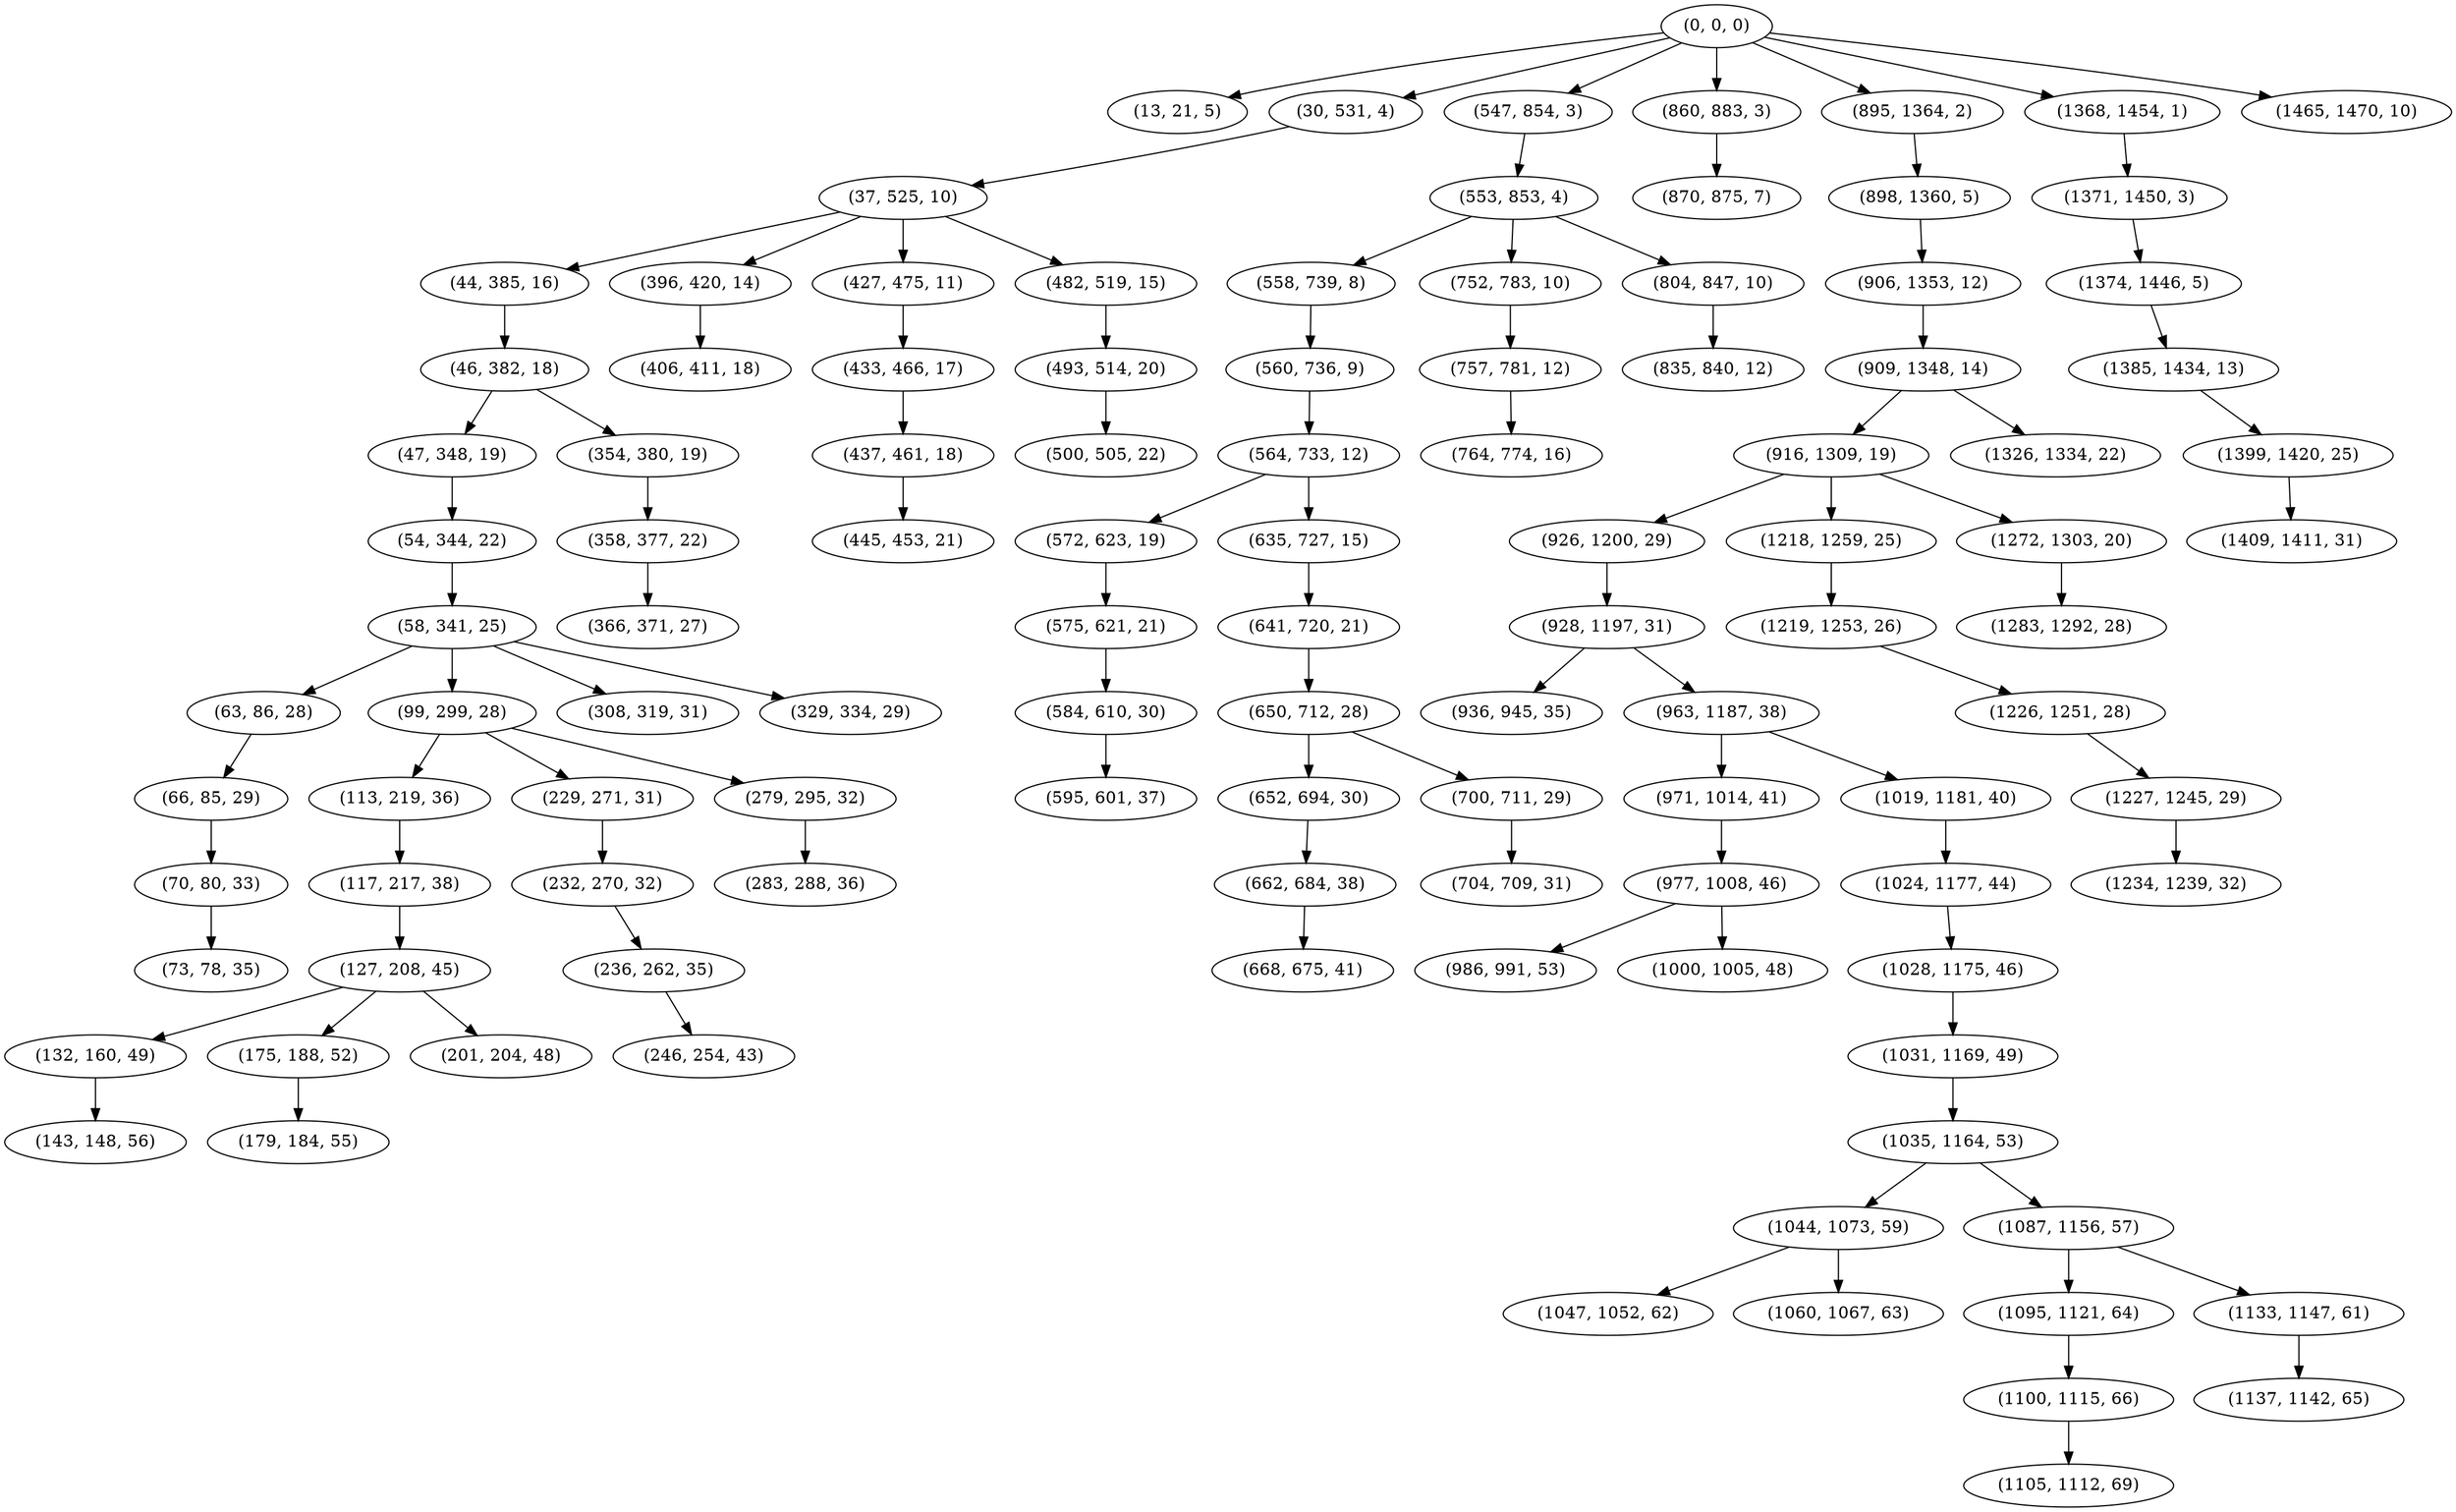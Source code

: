digraph tree {
    "(0, 0, 0)";
    "(13, 21, 5)";
    "(30, 531, 4)";
    "(37, 525, 10)";
    "(44, 385, 16)";
    "(46, 382, 18)";
    "(47, 348, 19)";
    "(54, 344, 22)";
    "(58, 341, 25)";
    "(63, 86, 28)";
    "(66, 85, 29)";
    "(70, 80, 33)";
    "(73, 78, 35)";
    "(99, 299, 28)";
    "(113, 219, 36)";
    "(117, 217, 38)";
    "(127, 208, 45)";
    "(132, 160, 49)";
    "(143, 148, 56)";
    "(175, 188, 52)";
    "(179, 184, 55)";
    "(201, 204, 48)";
    "(229, 271, 31)";
    "(232, 270, 32)";
    "(236, 262, 35)";
    "(246, 254, 43)";
    "(279, 295, 32)";
    "(283, 288, 36)";
    "(308, 319, 31)";
    "(329, 334, 29)";
    "(354, 380, 19)";
    "(358, 377, 22)";
    "(366, 371, 27)";
    "(396, 420, 14)";
    "(406, 411, 18)";
    "(427, 475, 11)";
    "(433, 466, 17)";
    "(437, 461, 18)";
    "(445, 453, 21)";
    "(482, 519, 15)";
    "(493, 514, 20)";
    "(500, 505, 22)";
    "(547, 854, 3)";
    "(553, 853, 4)";
    "(558, 739, 8)";
    "(560, 736, 9)";
    "(564, 733, 12)";
    "(572, 623, 19)";
    "(575, 621, 21)";
    "(584, 610, 30)";
    "(595, 601, 37)";
    "(635, 727, 15)";
    "(641, 720, 21)";
    "(650, 712, 28)";
    "(652, 694, 30)";
    "(662, 684, 38)";
    "(668, 675, 41)";
    "(700, 711, 29)";
    "(704, 709, 31)";
    "(752, 783, 10)";
    "(757, 781, 12)";
    "(764, 774, 16)";
    "(804, 847, 10)";
    "(835, 840, 12)";
    "(860, 883, 3)";
    "(870, 875, 7)";
    "(895, 1364, 2)";
    "(898, 1360, 5)";
    "(906, 1353, 12)";
    "(909, 1348, 14)";
    "(916, 1309, 19)";
    "(926, 1200, 29)";
    "(928, 1197, 31)";
    "(936, 945, 35)";
    "(963, 1187, 38)";
    "(971, 1014, 41)";
    "(977, 1008, 46)";
    "(986, 991, 53)";
    "(1000, 1005, 48)";
    "(1019, 1181, 40)";
    "(1024, 1177, 44)";
    "(1028, 1175, 46)";
    "(1031, 1169, 49)";
    "(1035, 1164, 53)";
    "(1044, 1073, 59)";
    "(1047, 1052, 62)";
    "(1060, 1067, 63)";
    "(1087, 1156, 57)";
    "(1095, 1121, 64)";
    "(1100, 1115, 66)";
    "(1105, 1112, 69)";
    "(1133, 1147, 61)";
    "(1137, 1142, 65)";
    "(1218, 1259, 25)";
    "(1219, 1253, 26)";
    "(1226, 1251, 28)";
    "(1227, 1245, 29)";
    "(1234, 1239, 32)";
    "(1272, 1303, 20)";
    "(1283, 1292, 28)";
    "(1326, 1334, 22)";
    "(1368, 1454, 1)";
    "(1371, 1450, 3)";
    "(1374, 1446, 5)";
    "(1385, 1434, 13)";
    "(1399, 1420, 25)";
    "(1409, 1411, 31)";
    "(1465, 1470, 10)";
    "(0, 0, 0)" -> "(13, 21, 5)";
    "(0, 0, 0)" -> "(30, 531, 4)";
    "(0, 0, 0)" -> "(547, 854, 3)";
    "(0, 0, 0)" -> "(860, 883, 3)";
    "(0, 0, 0)" -> "(895, 1364, 2)";
    "(0, 0, 0)" -> "(1368, 1454, 1)";
    "(0, 0, 0)" -> "(1465, 1470, 10)";
    "(30, 531, 4)" -> "(37, 525, 10)";
    "(37, 525, 10)" -> "(44, 385, 16)";
    "(37, 525, 10)" -> "(396, 420, 14)";
    "(37, 525, 10)" -> "(427, 475, 11)";
    "(37, 525, 10)" -> "(482, 519, 15)";
    "(44, 385, 16)" -> "(46, 382, 18)";
    "(46, 382, 18)" -> "(47, 348, 19)";
    "(46, 382, 18)" -> "(354, 380, 19)";
    "(47, 348, 19)" -> "(54, 344, 22)";
    "(54, 344, 22)" -> "(58, 341, 25)";
    "(58, 341, 25)" -> "(63, 86, 28)";
    "(58, 341, 25)" -> "(99, 299, 28)";
    "(58, 341, 25)" -> "(308, 319, 31)";
    "(58, 341, 25)" -> "(329, 334, 29)";
    "(63, 86, 28)" -> "(66, 85, 29)";
    "(66, 85, 29)" -> "(70, 80, 33)";
    "(70, 80, 33)" -> "(73, 78, 35)";
    "(99, 299, 28)" -> "(113, 219, 36)";
    "(99, 299, 28)" -> "(229, 271, 31)";
    "(99, 299, 28)" -> "(279, 295, 32)";
    "(113, 219, 36)" -> "(117, 217, 38)";
    "(117, 217, 38)" -> "(127, 208, 45)";
    "(127, 208, 45)" -> "(132, 160, 49)";
    "(127, 208, 45)" -> "(175, 188, 52)";
    "(127, 208, 45)" -> "(201, 204, 48)";
    "(132, 160, 49)" -> "(143, 148, 56)";
    "(175, 188, 52)" -> "(179, 184, 55)";
    "(229, 271, 31)" -> "(232, 270, 32)";
    "(232, 270, 32)" -> "(236, 262, 35)";
    "(236, 262, 35)" -> "(246, 254, 43)";
    "(279, 295, 32)" -> "(283, 288, 36)";
    "(354, 380, 19)" -> "(358, 377, 22)";
    "(358, 377, 22)" -> "(366, 371, 27)";
    "(396, 420, 14)" -> "(406, 411, 18)";
    "(427, 475, 11)" -> "(433, 466, 17)";
    "(433, 466, 17)" -> "(437, 461, 18)";
    "(437, 461, 18)" -> "(445, 453, 21)";
    "(482, 519, 15)" -> "(493, 514, 20)";
    "(493, 514, 20)" -> "(500, 505, 22)";
    "(547, 854, 3)" -> "(553, 853, 4)";
    "(553, 853, 4)" -> "(558, 739, 8)";
    "(553, 853, 4)" -> "(752, 783, 10)";
    "(553, 853, 4)" -> "(804, 847, 10)";
    "(558, 739, 8)" -> "(560, 736, 9)";
    "(560, 736, 9)" -> "(564, 733, 12)";
    "(564, 733, 12)" -> "(572, 623, 19)";
    "(564, 733, 12)" -> "(635, 727, 15)";
    "(572, 623, 19)" -> "(575, 621, 21)";
    "(575, 621, 21)" -> "(584, 610, 30)";
    "(584, 610, 30)" -> "(595, 601, 37)";
    "(635, 727, 15)" -> "(641, 720, 21)";
    "(641, 720, 21)" -> "(650, 712, 28)";
    "(650, 712, 28)" -> "(652, 694, 30)";
    "(650, 712, 28)" -> "(700, 711, 29)";
    "(652, 694, 30)" -> "(662, 684, 38)";
    "(662, 684, 38)" -> "(668, 675, 41)";
    "(700, 711, 29)" -> "(704, 709, 31)";
    "(752, 783, 10)" -> "(757, 781, 12)";
    "(757, 781, 12)" -> "(764, 774, 16)";
    "(804, 847, 10)" -> "(835, 840, 12)";
    "(860, 883, 3)" -> "(870, 875, 7)";
    "(895, 1364, 2)" -> "(898, 1360, 5)";
    "(898, 1360, 5)" -> "(906, 1353, 12)";
    "(906, 1353, 12)" -> "(909, 1348, 14)";
    "(909, 1348, 14)" -> "(916, 1309, 19)";
    "(909, 1348, 14)" -> "(1326, 1334, 22)";
    "(916, 1309, 19)" -> "(926, 1200, 29)";
    "(916, 1309, 19)" -> "(1218, 1259, 25)";
    "(916, 1309, 19)" -> "(1272, 1303, 20)";
    "(926, 1200, 29)" -> "(928, 1197, 31)";
    "(928, 1197, 31)" -> "(936, 945, 35)";
    "(928, 1197, 31)" -> "(963, 1187, 38)";
    "(963, 1187, 38)" -> "(971, 1014, 41)";
    "(963, 1187, 38)" -> "(1019, 1181, 40)";
    "(971, 1014, 41)" -> "(977, 1008, 46)";
    "(977, 1008, 46)" -> "(986, 991, 53)";
    "(977, 1008, 46)" -> "(1000, 1005, 48)";
    "(1019, 1181, 40)" -> "(1024, 1177, 44)";
    "(1024, 1177, 44)" -> "(1028, 1175, 46)";
    "(1028, 1175, 46)" -> "(1031, 1169, 49)";
    "(1031, 1169, 49)" -> "(1035, 1164, 53)";
    "(1035, 1164, 53)" -> "(1044, 1073, 59)";
    "(1035, 1164, 53)" -> "(1087, 1156, 57)";
    "(1044, 1073, 59)" -> "(1047, 1052, 62)";
    "(1044, 1073, 59)" -> "(1060, 1067, 63)";
    "(1087, 1156, 57)" -> "(1095, 1121, 64)";
    "(1087, 1156, 57)" -> "(1133, 1147, 61)";
    "(1095, 1121, 64)" -> "(1100, 1115, 66)";
    "(1100, 1115, 66)" -> "(1105, 1112, 69)";
    "(1133, 1147, 61)" -> "(1137, 1142, 65)";
    "(1218, 1259, 25)" -> "(1219, 1253, 26)";
    "(1219, 1253, 26)" -> "(1226, 1251, 28)";
    "(1226, 1251, 28)" -> "(1227, 1245, 29)";
    "(1227, 1245, 29)" -> "(1234, 1239, 32)";
    "(1272, 1303, 20)" -> "(1283, 1292, 28)";
    "(1368, 1454, 1)" -> "(1371, 1450, 3)";
    "(1371, 1450, 3)" -> "(1374, 1446, 5)";
    "(1374, 1446, 5)" -> "(1385, 1434, 13)";
    "(1385, 1434, 13)" -> "(1399, 1420, 25)";
    "(1399, 1420, 25)" -> "(1409, 1411, 31)";
}
